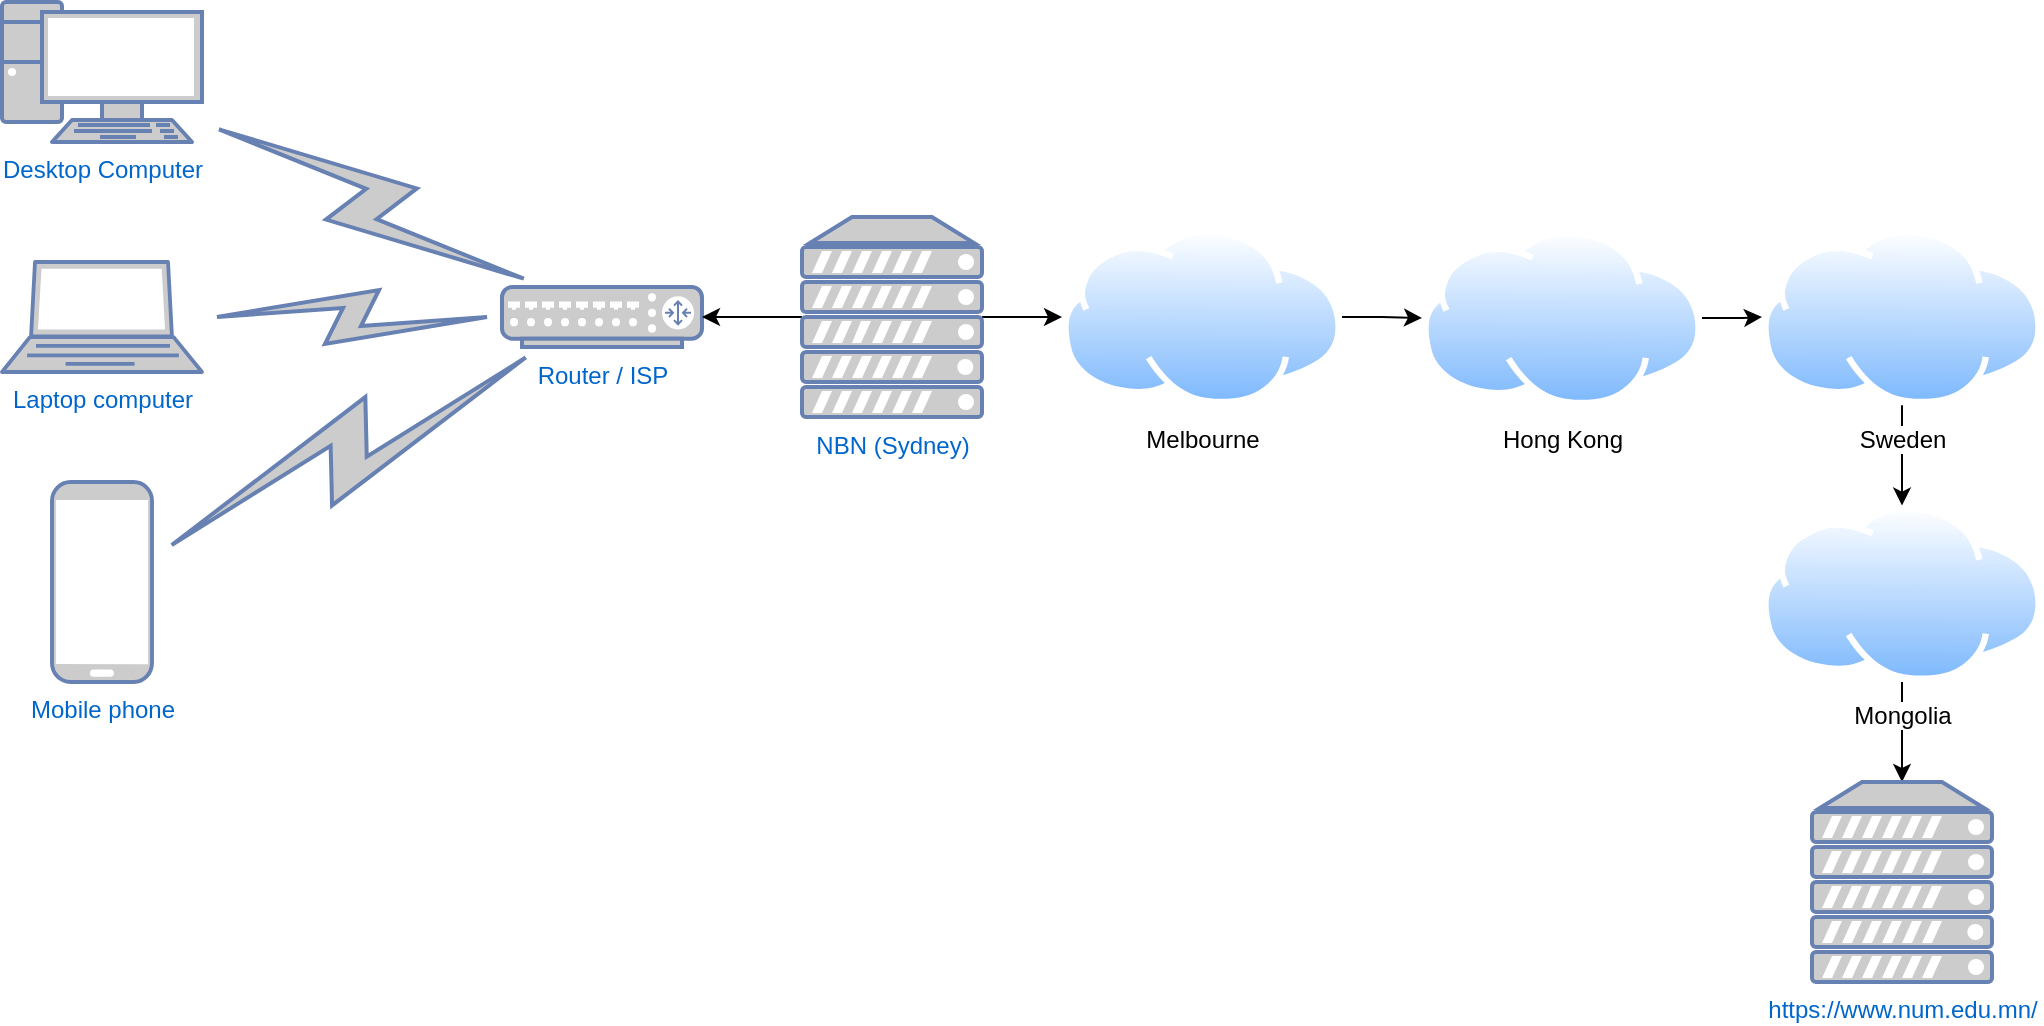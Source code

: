 <mxfile version="21.0.8" type="github">
  <diagram name="Page-1" id="55a83fd1-7818-8e21-69c5-c3457e3827bb">
    <mxGraphModel dx="1221" dy="636" grid="1" gridSize="10" guides="1" tooltips="1" connect="1" arrows="1" fold="1" page="1" pageScale="1" pageWidth="1100" pageHeight="850" background="none" math="0" shadow="0">
      <root>
        <mxCell id="0" />
        <mxCell id="1" parent="0" />
        <mxCell id="7keGNYqrN3OJwuf7DaIV-5" value="Desktop Computer" style="fontColor=#0066CC;verticalAlign=top;verticalLabelPosition=bottom;labelPosition=center;align=center;html=1;outlineConnect=0;fillColor=#CCCCCC;strokeColor=#6881B3;gradientColor=none;gradientDirection=north;strokeWidth=2;shape=mxgraph.networks.pc;" vertex="1" parent="1">
          <mxGeometry x="40" y="40" width="100" height="70" as="geometry" />
        </mxCell>
        <mxCell id="7keGNYqrN3OJwuf7DaIV-6" value="Laptop computer" style="fontColor=#0066CC;verticalAlign=top;verticalLabelPosition=bottom;labelPosition=center;align=center;html=1;outlineConnect=0;fillColor=#CCCCCC;strokeColor=#6881B3;gradientColor=none;gradientDirection=north;strokeWidth=2;shape=mxgraph.networks.laptop;" vertex="1" parent="1">
          <mxGeometry x="40" y="170" width="100" height="55" as="geometry" />
        </mxCell>
        <mxCell id="7keGNYqrN3OJwuf7DaIV-7" value="" style="html=1;outlineConnect=0;fillColor=#CCCCCC;strokeColor=#6881B3;gradientColor=none;gradientDirection=north;strokeWidth=2;shape=mxgraph.networks.comm_link_edge;html=1;rounded=0;" edge="1" parent="1" source="7keGNYqrN3OJwuf7DaIV-6" target="7keGNYqrN3OJwuf7DaIV-11">
          <mxGeometry width="100" height="100" relative="1" as="geometry">
            <mxPoint x="170" y="230" as="sourcePoint" />
            <mxPoint x="370" y="180" as="targetPoint" />
          </mxGeometry>
        </mxCell>
        <mxCell id="7keGNYqrN3OJwuf7DaIV-9" value="" style="html=1;outlineConnect=0;fillColor=#CCCCCC;strokeColor=#6881B3;gradientColor=none;gradientDirection=north;strokeWidth=2;shape=mxgraph.networks.comm_link_edge;html=1;rounded=0;" edge="1" parent="1" source="7keGNYqrN3OJwuf7DaIV-5" target="7keGNYqrN3OJwuf7DaIV-11">
          <mxGeometry width="100" height="100" relative="1" as="geometry">
            <mxPoint x="210" y="170" as="sourcePoint" />
            <mxPoint x="360" y="140" as="targetPoint" />
          </mxGeometry>
        </mxCell>
        <mxCell id="7keGNYqrN3OJwuf7DaIV-11" value="Router / ISP" style="fontColor=#0066CC;verticalAlign=top;verticalLabelPosition=bottom;labelPosition=center;align=center;html=1;outlineConnect=0;fillColor=#CCCCCC;strokeColor=#6881B3;gradientColor=none;gradientDirection=north;strokeWidth=2;shape=mxgraph.networks.router;" vertex="1" parent="1">
          <mxGeometry x="290" y="182.5" width="100" height="30" as="geometry" />
        </mxCell>
        <mxCell id="7keGNYqrN3OJwuf7DaIV-12" value="Mobile phone" style="fontColor=#0066CC;verticalAlign=top;verticalLabelPosition=bottom;labelPosition=center;align=center;html=1;outlineConnect=0;fillColor=#CCCCCC;strokeColor=#6881B3;gradientColor=none;gradientDirection=north;strokeWidth=2;shape=mxgraph.networks.mobile;" vertex="1" parent="1">
          <mxGeometry x="65" y="280" width="50" height="100" as="geometry" />
        </mxCell>
        <mxCell id="7keGNYqrN3OJwuf7DaIV-13" value="" style="html=1;outlineConnect=0;fillColor=#CCCCCC;strokeColor=#6881B3;gradientColor=none;gradientDirection=north;strokeWidth=2;shape=mxgraph.networks.comm_link_edge;html=1;rounded=0;" edge="1" parent="1" source="7keGNYqrN3OJwuf7DaIV-12" target="7keGNYqrN3OJwuf7DaIV-11">
          <mxGeometry width="100" height="100" relative="1" as="geometry">
            <mxPoint x="160" y="328" as="sourcePoint" />
            <mxPoint x="320" y="290" as="targetPoint" />
          </mxGeometry>
        </mxCell>
        <mxCell id="7keGNYqrN3OJwuf7DaIV-18" style="edgeStyle=orthogonalEdgeStyle;rounded=0;orthogonalLoop=1;jettySize=auto;html=1;" edge="1" parent="1" source="7keGNYqrN3OJwuf7DaIV-15" target="7keGNYqrN3OJwuf7DaIV-11">
          <mxGeometry relative="1" as="geometry" />
        </mxCell>
        <mxCell id="7keGNYqrN3OJwuf7DaIV-20" style="edgeStyle=orthogonalEdgeStyle;rounded=0;orthogonalLoop=1;jettySize=auto;html=1;" edge="1" parent="1" source="7keGNYqrN3OJwuf7DaIV-15" target="7keGNYqrN3OJwuf7DaIV-19">
          <mxGeometry relative="1" as="geometry" />
        </mxCell>
        <mxCell id="7keGNYqrN3OJwuf7DaIV-15" value="NBN (Sydney)" style="fontColor=#0066CC;verticalAlign=top;verticalLabelPosition=bottom;labelPosition=center;align=center;html=1;outlineConnect=0;fillColor=#CCCCCC;strokeColor=#6881B3;gradientColor=none;gradientDirection=north;strokeWidth=2;shape=mxgraph.networks.server;" vertex="1" parent="1">
          <mxGeometry x="440" y="147.5" width="90" height="100" as="geometry" />
        </mxCell>
        <mxCell id="7keGNYqrN3OJwuf7DaIV-23" style="edgeStyle=orthogonalEdgeStyle;rounded=0;orthogonalLoop=1;jettySize=auto;html=1;" edge="1" parent="1" source="7keGNYqrN3OJwuf7DaIV-19" target="7keGNYqrN3OJwuf7DaIV-22">
          <mxGeometry relative="1" as="geometry" />
        </mxCell>
        <mxCell id="7keGNYqrN3OJwuf7DaIV-19" value="Melbourne" style="image;aspect=fixed;perimeter=ellipsePerimeter;html=1;align=center;shadow=0;dashed=0;spacingTop=3;image=img/lib/active_directory/internet_cloud.svg;" vertex="1" parent="1">
          <mxGeometry x="570" y="153.4" width="140" height="88.2" as="geometry" />
        </mxCell>
        <mxCell id="7keGNYqrN3OJwuf7DaIV-21" value="" style="shape=image;html=1;verticalAlign=top;verticalLabelPosition=bottom;labelBackgroundColor=#ffffff;imageAspect=0;aspect=fixed;image=https://cdn2.iconfinder.com/data/icons/flags_gosquared/64/Australia_flat.png" vertex="1" parent="1">
          <mxGeometry x="608" y="165.5" width="64" height="64" as="geometry" />
        </mxCell>
        <mxCell id="7keGNYqrN3OJwuf7DaIV-25" style="edgeStyle=orthogonalEdgeStyle;rounded=0;orthogonalLoop=1;jettySize=auto;html=1;" edge="1" parent="1" source="7keGNYqrN3OJwuf7DaIV-22" target="7keGNYqrN3OJwuf7DaIV-24">
          <mxGeometry relative="1" as="geometry" />
        </mxCell>
        <mxCell id="7keGNYqrN3OJwuf7DaIV-22" value="Hong Kong" style="image;aspect=fixed;perimeter=ellipsePerimeter;html=1;align=center;shadow=0;dashed=0;spacingTop=3;image=img/lib/active_directory/internet_cloud.svg;" vertex="1" parent="1">
          <mxGeometry x="750" y="153.9" width="140" height="88.2" as="geometry" />
        </mxCell>
        <mxCell id="7keGNYqrN3OJwuf7DaIV-27" style="edgeStyle=orthogonalEdgeStyle;rounded=0;orthogonalLoop=1;jettySize=auto;html=1;" edge="1" parent="1" source="7keGNYqrN3OJwuf7DaIV-24" target="7keGNYqrN3OJwuf7DaIV-26">
          <mxGeometry relative="1" as="geometry" />
        </mxCell>
        <mxCell id="7keGNYqrN3OJwuf7DaIV-24" value="Sweden" style="image;aspect=fixed;perimeter=rectanglePerimeter;html=1;align=center;shadow=0;dashed=0;spacingTop=3;image=img/lib/active_directory/internet_cloud.svg;labelBackgroundColor=#ffffff;" vertex="1" parent="1">
          <mxGeometry x="920" y="153.4" width="140" height="88.2" as="geometry" />
        </mxCell>
        <mxCell id="7keGNYqrN3OJwuf7DaIV-29" style="edgeStyle=orthogonalEdgeStyle;rounded=0;orthogonalLoop=1;jettySize=auto;html=1;" edge="1" parent="1" source="7keGNYqrN3OJwuf7DaIV-26" target="7keGNYqrN3OJwuf7DaIV-28">
          <mxGeometry relative="1" as="geometry" />
        </mxCell>
        <mxCell id="7keGNYqrN3OJwuf7DaIV-26" value="Mongolia" style="image;aspect=fixed;perimeter=ellipsePerimeter;html=1;align=center;shadow=0;dashed=0;spacingTop=3;image=img/lib/active_directory/internet_cloud.svg;" vertex="1" parent="1">
          <mxGeometry x="920" y="291.8" width="140" height="88.2" as="geometry" />
        </mxCell>
        <mxCell id="7keGNYqrN3OJwuf7DaIV-28" value="https://www.num.edu.mn/" style="fontColor=#0066CC;verticalAlign=top;verticalLabelPosition=bottom;labelPosition=center;align=center;html=1;outlineConnect=0;fillColor=#CCCCCC;strokeColor=#6881B3;gradientColor=none;gradientDirection=north;strokeWidth=2;shape=mxgraph.networks.server;" vertex="1" parent="1">
          <mxGeometry x="945" y="430" width="90" height="100" as="geometry" />
        </mxCell>
        <mxCell id="7keGNYqrN3OJwuf7DaIV-30" value="" style="shape=image;html=1;verticalAlign=top;verticalLabelPosition=bottom;labelBackgroundColor=#ffffff;imageAspect=0;aspect=fixed;image=https://cdn2.iconfinder.com/data/icons/flags_gosquared/64/Hong-Kong_flat.png" vertex="1" parent="1">
          <mxGeometry x="788" y="166" width="64" height="64" as="geometry" />
        </mxCell>
        <mxCell id="7keGNYqrN3OJwuf7DaIV-31" value="" style="shape=image;html=1;verticalAlign=top;verticalLabelPosition=bottom;labelBackgroundColor=#ffffff;imageAspect=0;aspect=fixed;image=https://cdn2.iconfinder.com/data/icons/flags_gosquared/64/Sweden_flat.png" vertex="1" parent="1">
          <mxGeometry x="958" y="166" width="64" height="64" as="geometry" />
        </mxCell>
        <mxCell id="7keGNYqrN3OJwuf7DaIV-32" value="" style="shape=image;html=1;verticalAlign=top;verticalLabelPosition=bottom;labelBackgroundColor=#ffffff;imageAspect=0;aspect=fixed;image=https://cdn2.iconfinder.com/data/icons/flags_gosquared/64/Mongolia_flat.png" vertex="1" parent="1">
          <mxGeometry x="958" y="304" width="64" height="64" as="geometry" />
        </mxCell>
      </root>
    </mxGraphModel>
  </diagram>
</mxfile>
